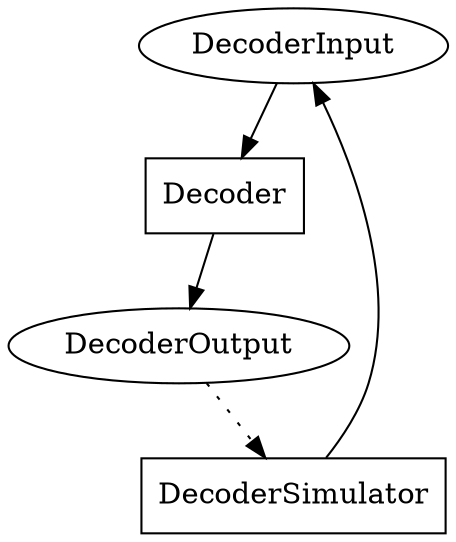 digraph Decoder_1_Bit {
"DecoderInput" [shape=oval];
"DecoderOutput" [shape=oval];
"Decoder" [shape=box];
"DecoderSimulator" [shape=box];
"DecoderInput" -> "Decoder";
"DecoderSimulator" -> "DecoderInput";
"Decoder" -> "DecoderOutput";
"DecoderOutput" -> "DecoderSimulator" [style=dotted];
}
